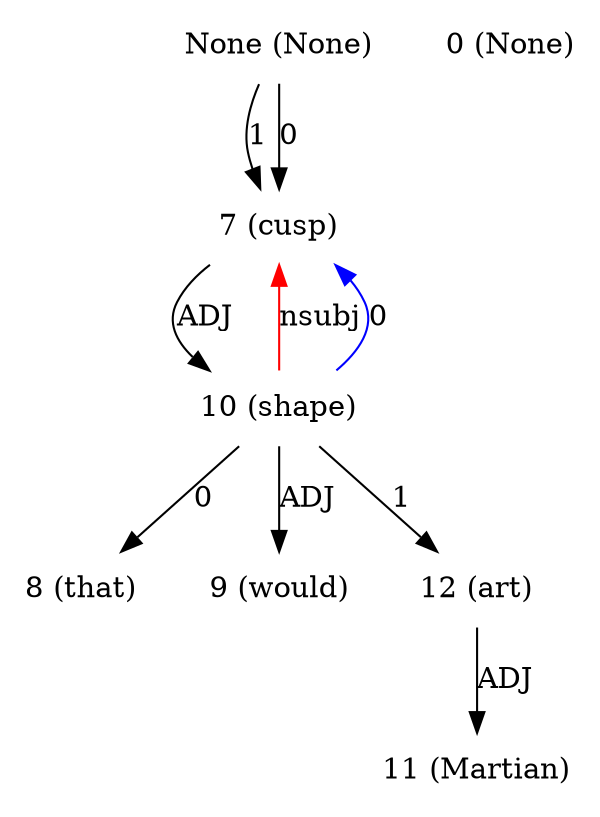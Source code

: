 digraph G{
edge [dir=forward]
node [shape=plaintext]

None [label="None (None)"]
None -> 7 [label="1"]
None [label="None (None)"]
None -> 7 [label="0"]
0 [label="0 (None)"]
7 [label="7 (cusp)"]
7 -> 10 [label="ADJ"]
10 -> 7 [label="nsubj", color="red"]
8 [label="8 (that)"]
9 [label="9 (would)"]
10 [label="10 (shape)"]
10 -> 12 [label="1"]
10 -> 8 [label="0"]
10 -> 7 [label="0", color="blue"]
10 -> 9 [label="ADJ"]
11 [label="11 (Martian)"]
12 [label="12 (art)"]
12 -> 11 [label="ADJ"]
}
